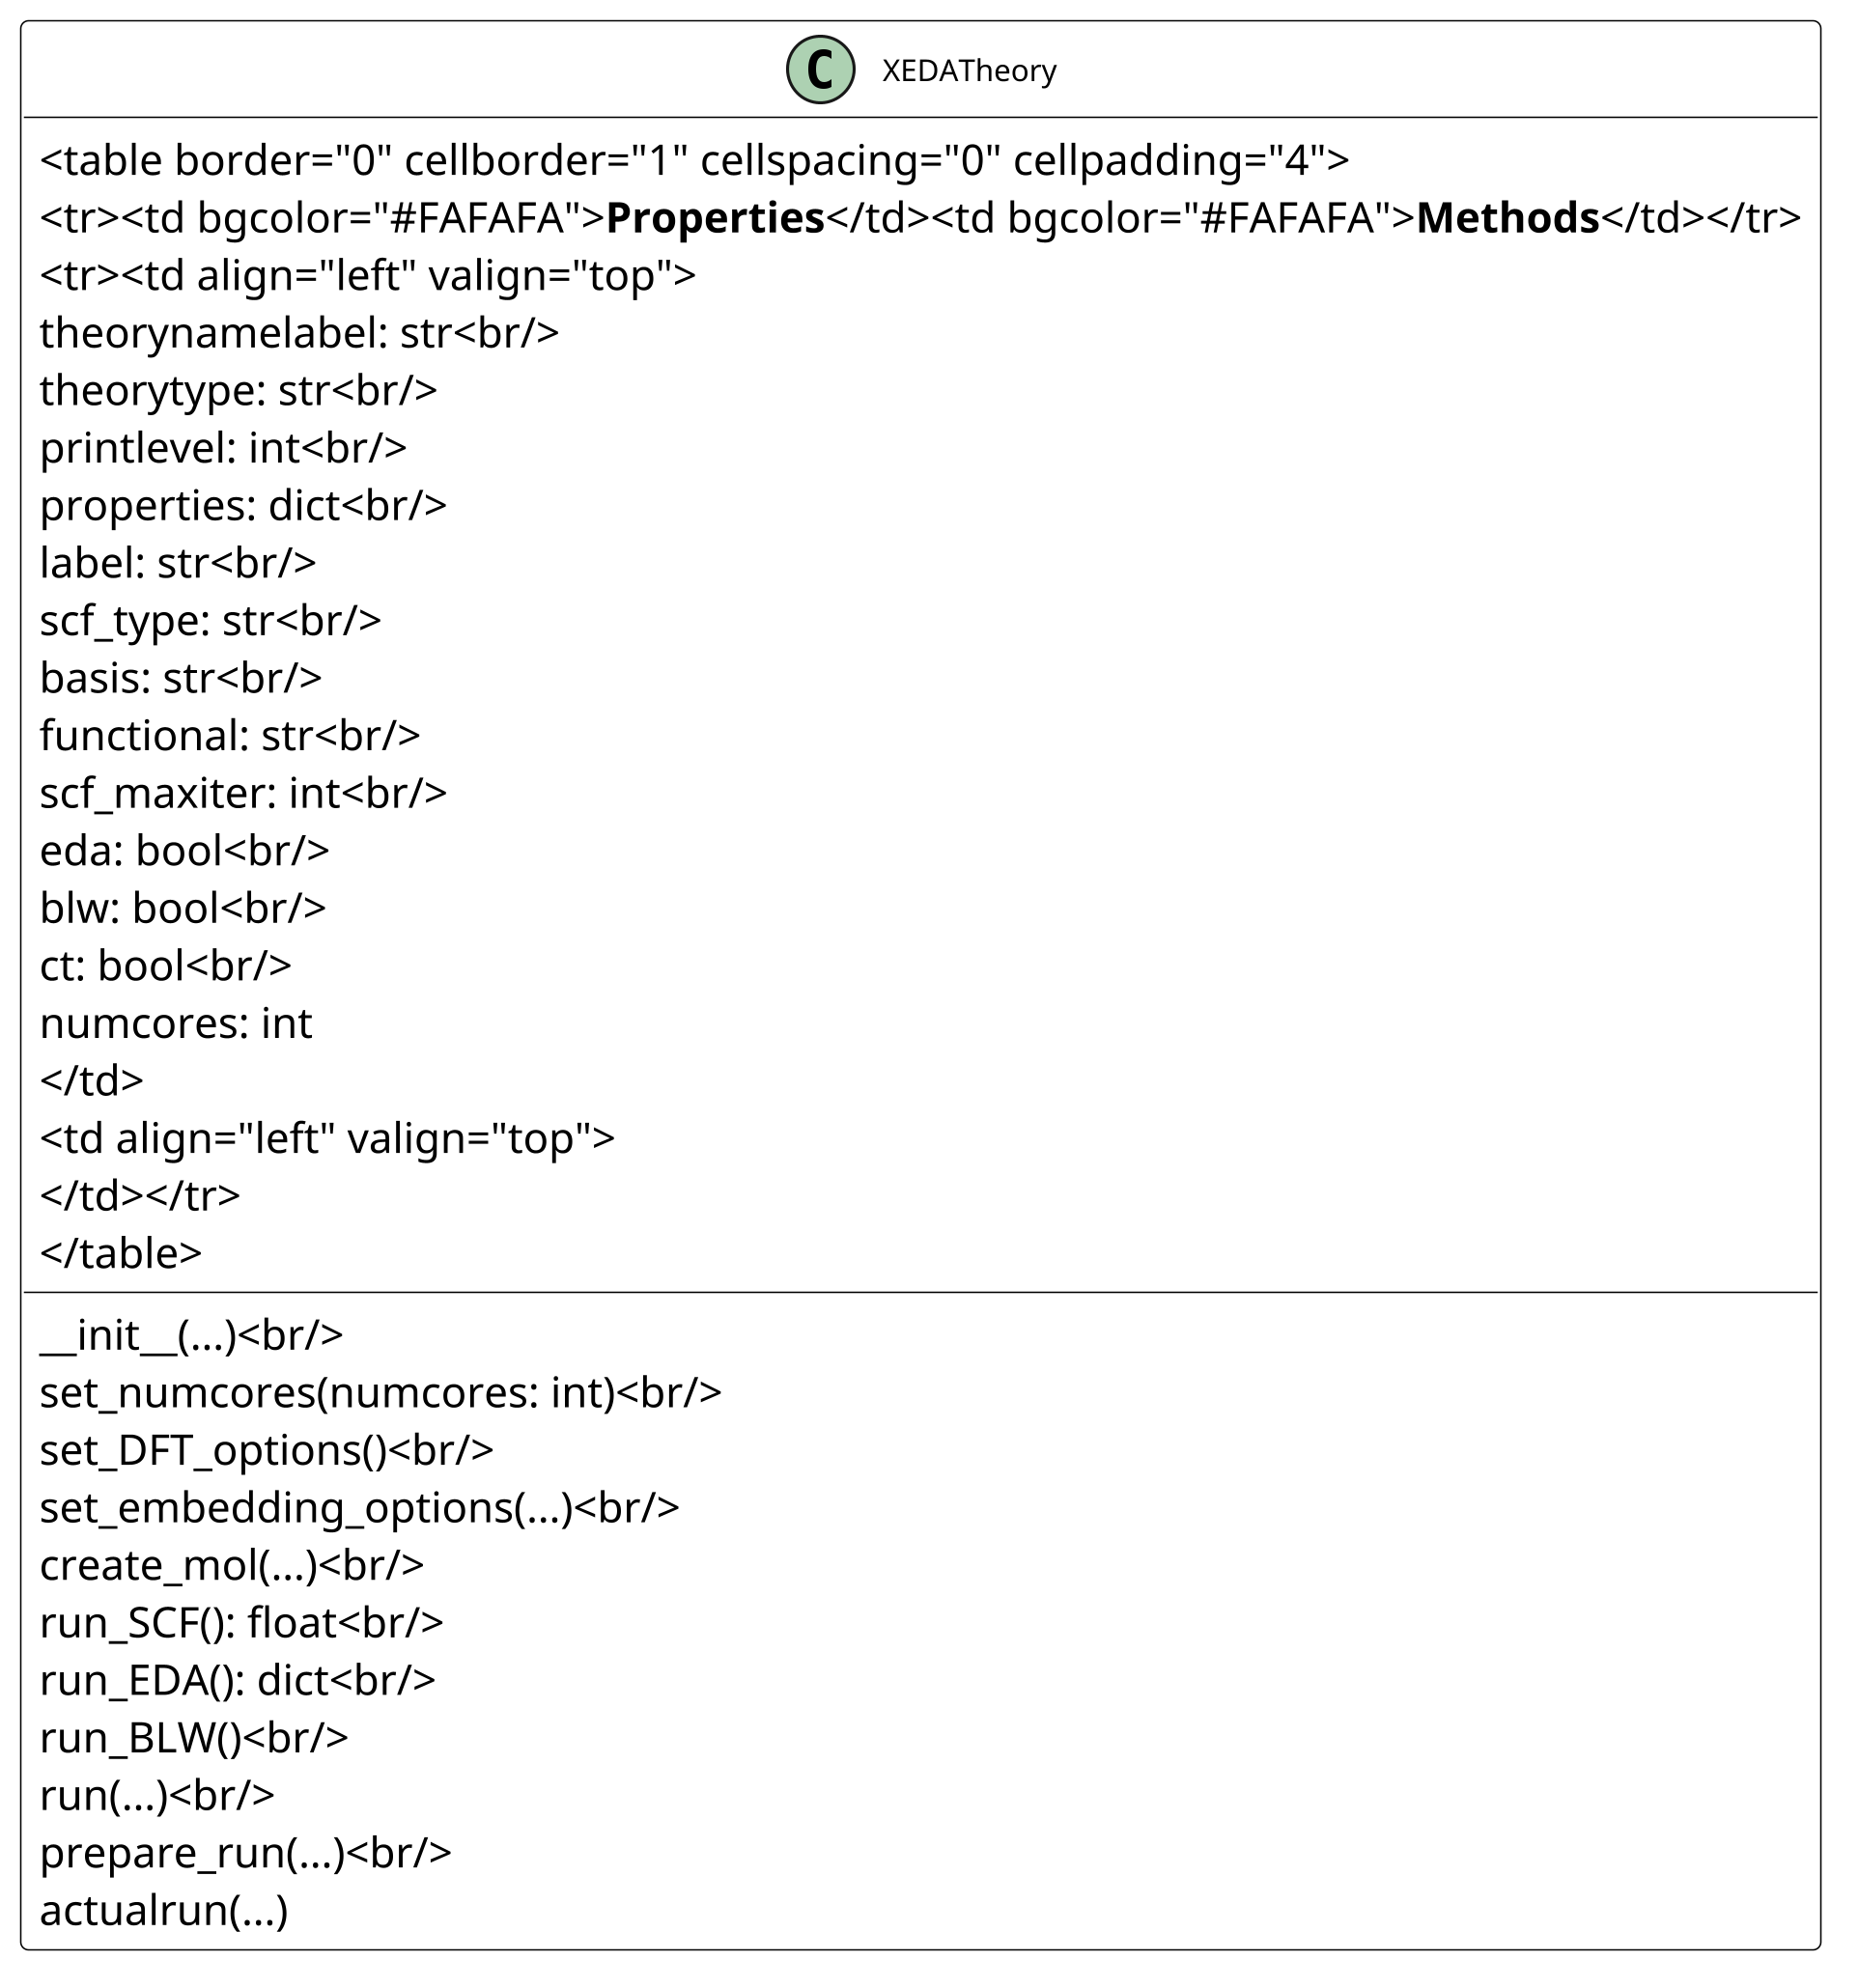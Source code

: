 @startuml

skinparam dpi 300

skinparam classAttributeIconSize 0
skinparam classFontName Arial
skinparam classFontSize 10
skinparam classBackgroundColor White
skinparam classBorderColor Black
skinparam classArrowColor Black
skinparam stereotypeCBackgroundColor White
skinparam stereotypeCBorderColor Black

class XEDATheory {
    <table border="0" cellborder="1" cellspacing="0" cellpadding="4">
    <tr><td bgcolor="#FAFAFA"><b>Properties</b></td><td bgcolor="#FAFAFA"><b>Methods</b></td></tr>
    <tr><td align="left" valign="top">
    theorynamelabel: str<br/>
    theorytype: str<br/>
    printlevel: int<br/>
    properties: dict<br/>
    label: str<br/>
    scf_type: str<br/>
    basis: str<br/>
    functional: str<br/>
    scf_maxiter: int<br/>
    eda: bool<br/>
    blw: bool<br/>
    ct: bool<br/>
    numcores: int
    </td>
    <td align="left" valign="top">
    __init__(...)<br/>
    set_numcores(numcores: int)<br/>
    set_DFT_options()<br/>
    set_embedding_options(...)<br/>
    create_mol(...)<br/>
    run_SCF(): float<br/>
    run_EDA(): dict<br/>
    run_BLW()<br/>
    run(...)<br/>
    prepare_run(...)<br/>
    actualrun(...)
    </td></tr>
    </table>
}

@enduml